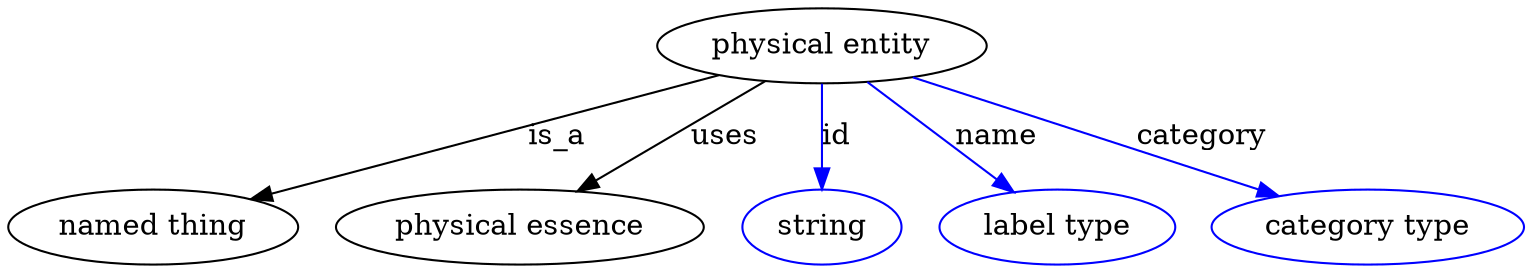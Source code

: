 digraph {
	graph [bb="0,0,590.74,123"];
	node [label="\N"];
	"physical entity"	 [height=0.5,
		label="physical entity",
		pos="316.25,105",
		width=1.7332];
	"named thing"	 [height=0.5,
		pos="55.245,18",
		width=1.5346];
	"physical entity" -> "named thing"	 [label=is_a,
		lp="213.25,61.5",
		pos="e,93.946,30.9 275.18,91.311 228.61,75.788 152.77,50.509 103.44,34.066"];
	"physical essence"	 [height=0.5,
		pos="198.25,18",
		width=1.9318];
	"physical entity" -> "physical essence"	 [label=uses,
		lp="277.25,61.5",
		pos="e,221.33,35.02 293.49,88.226 275.33,74.832 249.68,55.919 229.57,41.095"];
	id	 [color=blue,
		height=0.5,
		label=string,
		pos="316.25,18",
		width=0.84854];
	"physical entity" -> id	 [color=blue,
		label=id,
		lp="321.75,61.5",
		pos="e,316.25,36.003 316.25,86.974 316.25,75.192 316.25,59.561 316.25,46.158",
		style=solid];
	name	 [color=blue,
		height=0.5,
		label="label type",
		pos="410.25,18",
		width=1.2638];
	"physical entity" -> name	 [color=blue,
		label=name,
		lp="384.75,61.5",
		pos="e,392.35,34.562 334.82,87.812 349.16,74.534 369.17,56.018 384.97,41.39",
		style=solid];
	category	 [color=blue,
		height=0.5,
		label="category type",
		pos="532.25,18",
		width=1.6249];
	"physical entity" -> category	 [color=blue,
		label=category,
		lp="460.75,61.5",
		pos="e,496.5,32.396 352.89,90.242 389.91,75.328 447.2,52.255 487.03,36.212",
		style=solid];
}
